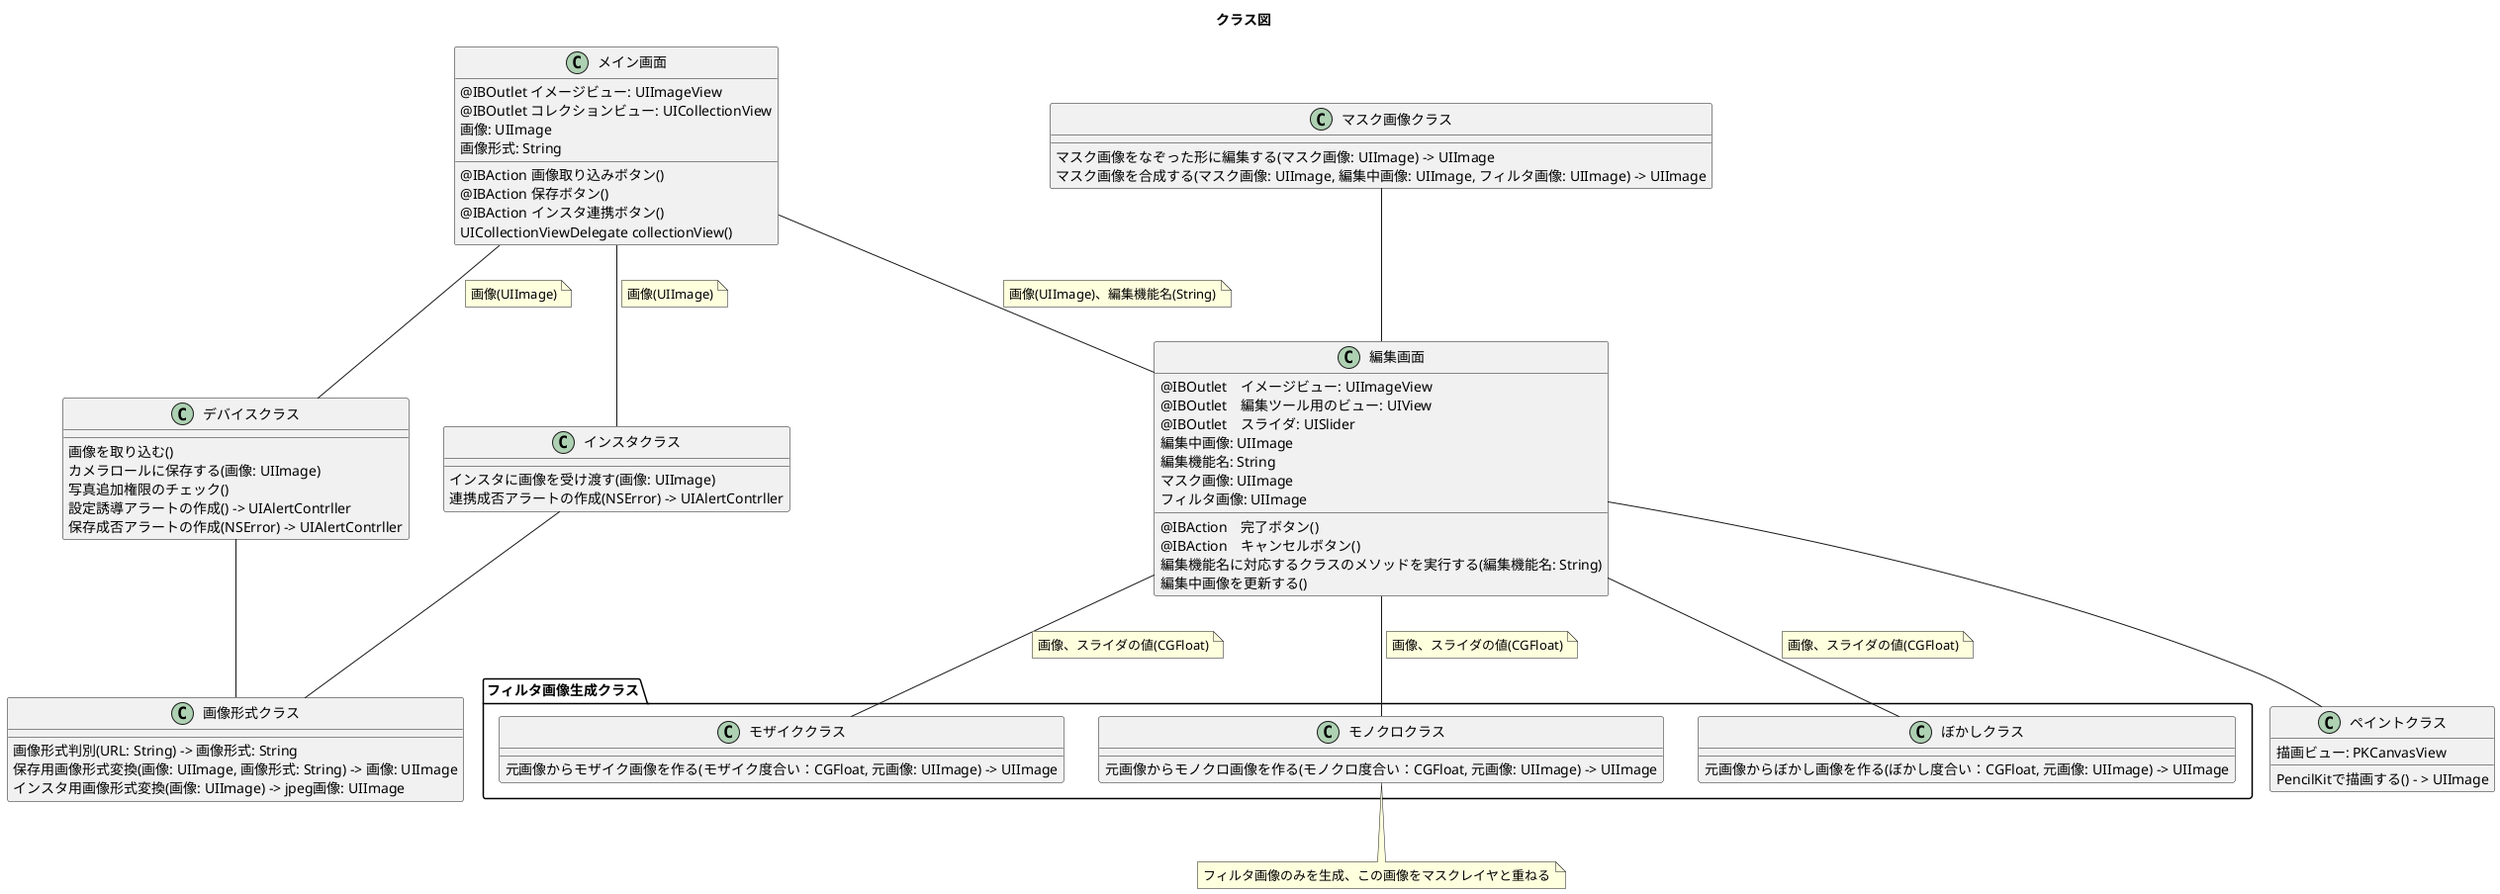 @startuml
title "クラス図"

class  メイン画面{
@IBOutlet イメージビュー: UIImageView
@IBOutlet コレクションビュー: UICollectionView
画像: UIImage
画像形式: String
@IBAction 画像取り込みボタン()
@IBAction 保存ボタン()
@IBAction インスタ連携ボタン()
UICollectionViewDelegate collectionView()
}

class  編集画面{
@IBOutlet　イメージビュー: UIImageView
@IBOutlet　編集ツール用のビュー: UIView
@IBOutlet　スライダ: UISlider
編集中画像: UIImage
編集機能名: String
マスク画像: UIImage
フィルタ画像: UIImage
@IBAction　完了ボタン()
@IBAction　キャンセルボタン()
編集機能名に対応するクラスのメソッドを実行する(編集機能名: String)
編集中画像を更新する()
}

class マスク画像クラス{
マスク画像をなぞった形に編集する(マスク画像: UIImage) -> UIImage
マスク画像を合成する(マスク画像: UIImage, 編集中画像: UIImage, フィルタ画像: UIImage) -> UIImage
}

class デバイスクラス{
画像を取り込む()
カメラロールに保存する(画像: UIImage)
写真追加権限のチェック()
設定誘導アラートの作成() -> UIAlertContrller
保存成否アラートの作成(NSError) -> UIAlertContrller
}

class インスタクラス{
インスタに画像を受け渡す(画像: UIImage)
連携成否アラートの作成(NSError) -> UIAlertContrller
}

class 画像形式クラス{
画像形式判別(URL: String) -> 画像形式: String
保存用画像形式変換(画像: UIImage, 画像形式: String) -> 画像: UIImage
インスタ用画像形式変換(画像: UIImage) -> jpeg画像: UIImage
}

package フィルタ画像生成クラス {
class ぼかしクラス{
元画像からぼかし画像を作る(ぼかし度合い：CGFloat, 元画像: UIImage) -> UIImage
}

class モザイククラス{
元画像からモザイク画像を作る(モザイク度合い：CGFloat, 元画像: UIImage) -> UIImage
}

class モノクロクラス{
元画像からモノクロ画像を作る(モノクロ度合い：CGFloat, 元画像: UIImage) -> UIImage
}
}
note bottom
  フィルタ画像のみを生成、この画像をマスクレイヤと重ねる
end note


class ペイントクラス{
描画ビュー: PKCanvasView
PencilKitで描画する() - > UIImage
}

メイン画面--編集画面
note left on link
  画像(UIImage)、編集機能名(String)
end note

メイン画面--デバイスクラス
note left on link
  画像(UIImage)
end note

メイン画面--インスタクラス
note left on link
  画像(UIImage)
end note

デバイスクラス--画像形式クラス
インスタクラス--画像形式クラス

マスク画像クラス--編集画面

編集画面--ぼかしクラス
note left on link
  画像、スライダの値(CGFloat)
end note

編集画面--モザイククラス
note left on link
  画像、スライダの値(CGFloat)
end note

編集画面--モノクロクラス
note left on link
  画像、スライダの値(CGFloat)
end note

編集画面--ペイントクラス
@enduml
